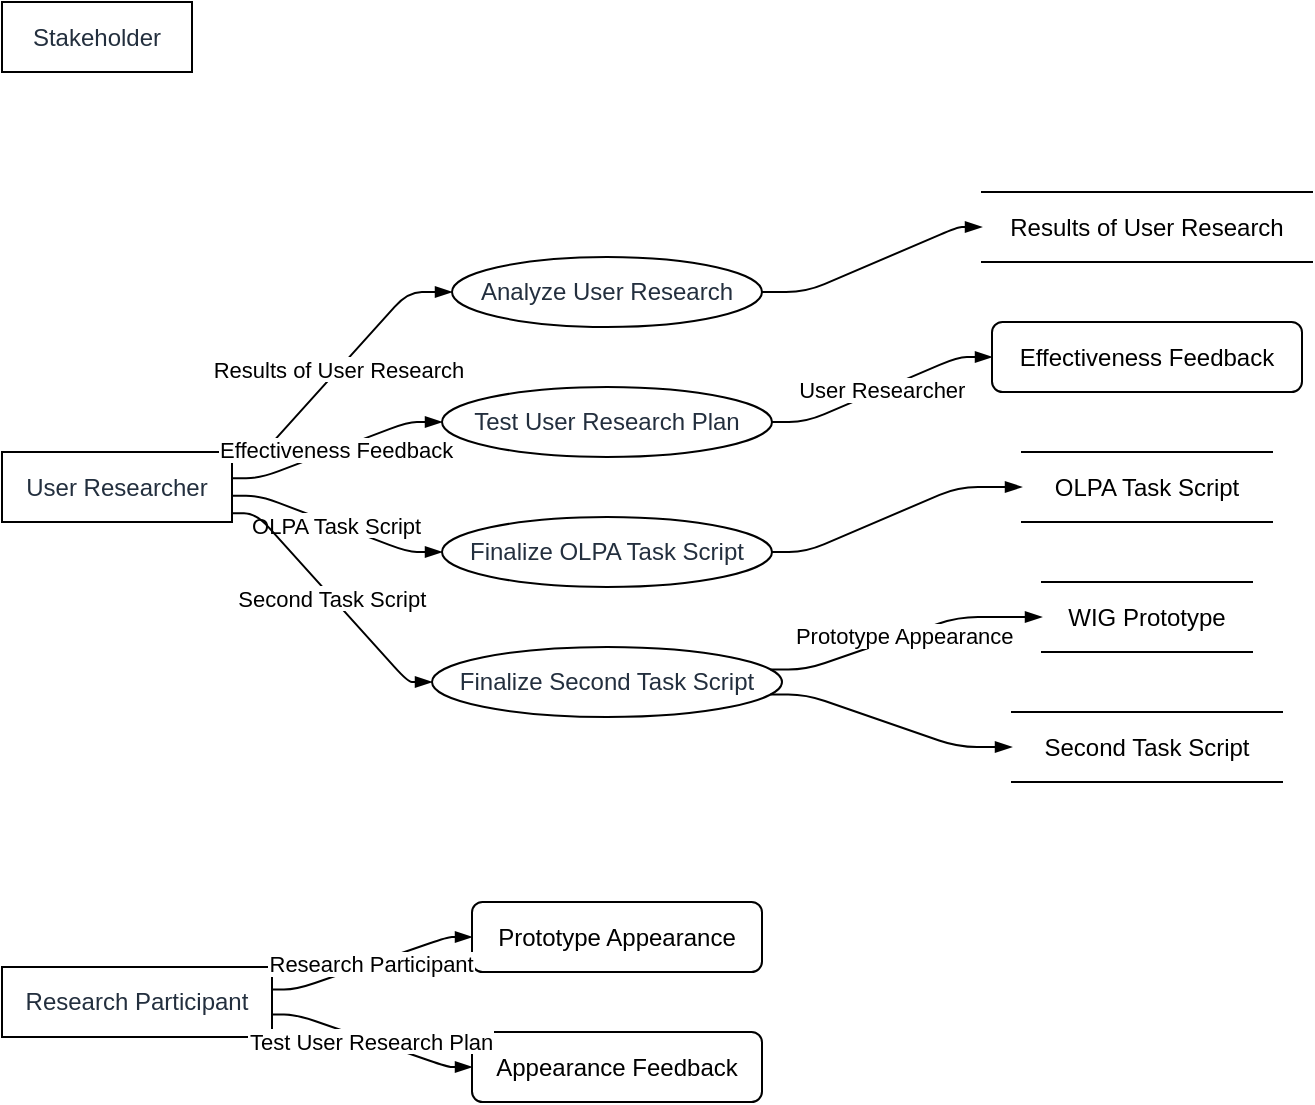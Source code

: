 <mxfile version="23.0.2" type="device">
  <diagram name="Page-1" id="PX3VfjyInVto0y85tClm">
    <mxGraphModel dx="794" dy="511" grid="1" gridSize="10" guides="1" tooltips="1" connect="1" arrows="1" fold="1" page="1" pageScale="1" pageWidth="827" pageHeight="1169" math="0" shadow="0">
      <root>
        <mxCell id="0" />
        <mxCell id="1" parent="0" />
        <UserObject label="Stakeholder" type="externalEntity" source="" flow="Results of User Research" placeholders="1" id="NYvqgvZguDa37f-Pl949-1">
          <mxCell style="shape=rectangle;whiteSpace=wrap;html=1;fillColor=#ffffff;strokeColor=#000000;align=center;verticalAlign=middle;fontColor=#232F3E;" vertex="1" parent="1">
            <mxGeometry width="95" height="35" as="geometry" />
          </mxCell>
        </UserObject>
        <UserObject label="User Researcher" type="externalEntity" source="" flow="Test User Research Plan,Finalized OLPA Task Script,WIG Prototype" placeholders="1" id="NYvqgvZguDa37f-Pl949-2">
          <mxCell style="shape=rectangle;whiteSpace=wrap;html=1;fillColor=#ffffff;strokeColor=#000000;align=center;verticalAlign=middle;fontColor=#232F3E;" vertex="1" parent="1">
            <mxGeometry y="225" width="115" height="35" as="geometry" />
          </mxCell>
        </UserObject>
        <UserObject label="Research Participant" type="externalEntity" source="" flow="Appearance Feedback" placeholders="1" id="NYvqgvZguDa37f-Pl949-3">
          <mxCell style="shape=rectangle;whiteSpace=wrap;html=1;fillColor=#ffffff;strokeColor=#000000;align=center;verticalAlign=middle;fontColor=#232F3E;" vertex="1" parent="1">
            <mxGeometry y="482.5" width="135" height="35" as="geometry" />
          </mxCell>
        </UserObject>
        <UserObject label="Results of User Research" type="dataStore" source="5" flow="" placeholders="1" id="NYvqgvZguDa37f-Pl949-4">
          <mxCell style="html=1;dashed=0;whiteSpace=wrap;shape=partialRectangle;right=0;left=0;" vertex="1" parent="1">
            <mxGeometry x="490" y="95" width="165" height="35" as="geometry" />
          </mxCell>
        </UserObject>
        <UserObject label="Analyze User Research" type="process" source="2" flow="Results of User Research" placeholders="1" id="NYvqgvZguDa37f-Pl949-5">
          <mxCell style="shape=ellipse;perimeter=ellipsePerimeter;whiteSpace=wrap;html=1;fillColor=#ffffff;strokeColor=#000000;align=center;verticalAlign=middle;fontColor=#232F3E;" vertex="1" parent="1">
            <mxGeometry x="225" y="127.5" width="155" height="35" as="geometry" />
          </mxCell>
        </UserObject>
        <UserObject label="Test User Research Plan" type="process" source="2" flow="Effectiveness Feedback" placeholders="1" id="NYvqgvZguDa37f-Pl949-6">
          <mxCell style="shape=ellipse;perimeter=ellipsePerimeter;whiteSpace=wrap;html=1;fillColor=#ffffff;strokeColor=#000000;align=center;verticalAlign=middle;fontColor=#232F3E;" vertex="1" parent="1">
            <mxGeometry x="220" y="192.5" width="165" height="35" as="geometry" />
          </mxCell>
        </UserObject>
        <UserObject label="Finalize OLPA Task Script" type="process" source="2" flow="OLPA Task Script" placeholders="1" id="NYvqgvZguDa37f-Pl949-7">
          <mxCell style="shape=ellipse;perimeter=ellipsePerimeter;whiteSpace=wrap;html=1;fillColor=#ffffff;strokeColor=#000000;align=center;verticalAlign=middle;fontColor=#232F3E;" vertex="1" parent="1">
            <mxGeometry x="220" y="257.5" width="165" height="35" as="geometry" />
          </mxCell>
        </UserObject>
        <UserObject label="Finalize Second Task Script" type="process" source="2" flow="Second Task Script" placeholders="1" id="NYvqgvZguDa37f-Pl949-8">
          <mxCell style="shape=ellipse;perimeter=ellipsePerimeter;whiteSpace=wrap;html=1;fillColor=#ffffff;strokeColor=#000000;align=center;verticalAlign=middle;fontColor=#232F3E;" vertex="1" parent="1">
            <mxGeometry x="215" y="322.5" width="175" height="35" as="geometry" />
          </mxCell>
        </UserObject>
        <UserObject label="OLPA Task Script" type="dataStore" source="7" flow="" placeholders="1" id="NYvqgvZguDa37f-Pl949-9">
          <mxCell style="html=1;dashed=0;whiteSpace=wrap;shape=partialRectangle;right=0;left=0;" vertex="1" parent="1">
            <mxGeometry x="510" y="225" width="125" height="35" as="geometry" />
          </mxCell>
        </UserObject>
        <UserObject label="WIG Prototype" type="dataStore" source="8" flow="Prototype Appearance" placeholders="1" id="NYvqgvZguDa37f-Pl949-10">
          <mxCell style="html=1;dashed=0;whiteSpace=wrap;shape=partialRectangle;right=0;left=0;" vertex="1" parent="1">
            <mxGeometry x="520" y="290" width="105" height="35" as="geometry" />
          </mxCell>
        </UserObject>
        <UserObject label="Second Task Script" type="dataStore" source="8" flow="" placeholders="1" id="NYvqgvZguDa37f-Pl949-11">
          <mxCell style="html=1;dashed=0;whiteSpace=wrap;shape=partialRectangle;right=0;left=0;" vertex="1" parent="1">
            <mxGeometry x="505" y="355" width="135" height="35" as="geometry" />
          </mxCell>
        </UserObject>
        <UserObject label="Effectiveness Feedback" type="dataFlow" source="6" flow="User Researcher" placeholders="1" id="NYvqgvZguDa37f-Pl949-12">
          <mxCell style="whiteSpace=wrap;html=1;rounded=1;fillColor=#ffffff;strokeColor=#000000;" vertex="1" parent="1">
            <mxGeometry x="495" y="160" width="155" height="35" as="geometry" />
          </mxCell>
        </UserObject>
        <UserObject label="Prototype Appearance" type="dataFlow" source="3" flow="Research Participant" placeholders="1" id="NYvqgvZguDa37f-Pl949-13">
          <mxCell style="whiteSpace=wrap;html=1;rounded=1;fillColor=#ffffff;strokeColor=#000000;" vertex="1" parent="1">
            <mxGeometry x="235" y="450" width="145" height="35" as="geometry" />
          </mxCell>
        </UserObject>
        <UserObject label="Appearance Feedback" type="dataFlow" source="3" flow="Test User Research Plan" placeholders="1" id="NYvqgvZguDa37f-Pl949-14">
          <mxCell style="whiteSpace=wrap;html=1;rounded=1;fillColor=#ffffff;strokeColor=#000000;" vertex="1" parent="1">
            <mxGeometry x="235" y="515" width="145" height="35" as="geometry" />
          </mxCell>
        </UserObject>
        <mxCell id="NYvqgvZguDa37f-Pl949-15" value="" style="endArrow=blockThin;endFill=1;fontSize=11;orthogonal=1;noEdgeStyle=1;" edge="1" parent="1" source="NYvqgvZguDa37f-Pl949-5" target="NYvqgvZguDa37f-Pl949-4">
          <mxGeometry relative="1" as="geometry">
            <Array as="points">
              <mxPoint x="402" y="145" />
              <mxPoint x="478" y="112.5" />
            </Array>
          </mxGeometry>
        </mxCell>
        <mxCell id="NYvqgvZguDa37f-Pl949-16" value="Results of User Research" style="endArrow=blockThin;endFill=1;fontSize=11;orthogonal=1;noEdgeStyle=1;" edge="1" parent="1" source="NYvqgvZguDa37f-Pl949-2" target="NYvqgvZguDa37f-Pl949-5">
          <mxGeometry relative="1" as="geometry">
            <Array as="points">
              <mxPoint x="127" y="229.375" />
              <mxPoint x="203" y="145" />
            </Array>
          </mxGeometry>
        </mxCell>
        <mxCell id="NYvqgvZguDa37f-Pl949-17" value="Effectiveness Feedback" style="endArrow=blockThin;endFill=1;fontSize=11;orthogonal=1;noEdgeStyle=1;" edge="1" parent="1" source="NYvqgvZguDa37f-Pl949-2" target="NYvqgvZguDa37f-Pl949-6">
          <mxGeometry relative="1" as="geometry">
            <Array as="points">
              <mxPoint x="129" y="238.125" />
              <mxPoint x="203" y="210" />
            </Array>
          </mxGeometry>
        </mxCell>
        <mxCell id="NYvqgvZguDa37f-Pl949-18" value="OLPA Task Script" style="endArrow=blockThin;endFill=1;fontSize=11;orthogonal=1;noEdgeStyle=1;" edge="1" parent="1" source="NYvqgvZguDa37f-Pl949-2" target="NYvqgvZguDa37f-Pl949-7">
          <mxGeometry relative="1" as="geometry">
            <Array as="points">
              <mxPoint x="129" y="246.875" />
              <mxPoint x="203" y="275" />
            </Array>
          </mxGeometry>
        </mxCell>
        <mxCell id="NYvqgvZguDa37f-Pl949-19" value="Second Task Script" style="endArrow=blockThin;endFill=1;fontSize=11;orthogonal=1;noEdgeStyle=1;" edge="1" parent="1" source="NYvqgvZguDa37f-Pl949-2" target="NYvqgvZguDa37f-Pl949-8">
          <mxGeometry relative="1" as="geometry">
            <Array as="points">
              <mxPoint x="127" y="255.625" />
              <mxPoint x="203" y="340" />
            </Array>
          </mxGeometry>
        </mxCell>
        <mxCell id="NYvqgvZguDa37f-Pl949-20" value="" style="endArrow=blockThin;endFill=1;fontSize=11;orthogonal=1;noEdgeStyle=1;" edge="1" parent="1" source="NYvqgvZguDa37f-Pl949-7" target="NYvqgvZguDa37f-Pl949-9">
          <mxGeometry relative="1" as="geometry">
            <Array as="points">
              <mxPoint x="402" y="275" />
              <mxPoint x="478" y="242.5" />
            </Array>
          </mxGeometry>
        </mxCell>
        <mxCell id="NYvqgvZguDa37f-Pl949-21" value="Prototype Appearance" style="endArrow=blockThin;endFill=1;fontSize=11;orthogonal=1;noEdgeStyle=1;" edge="1" parent="1" source="NYvqgvZguDa37f-Pl949-8" target="NYvqgvZguDa37f-Pl949-10">
          <mxGeometry relative="1" as="geometry">
            <Array as="points">
              <mxPoint x="402" y="333.75" />
              <mxPoint x="478" y="307.5" />
            </Array>
          </mxGeometry>
        </mxCell>
        <mxCell id="NYvqgvZguDa37f-Pl949-22" value="" style="endArrow=blockThin;endFill=1;fontSize=11;orthogonal=1;noEdgeStyle=1;" edge="1" parent="1" source="NYvqgvZguDa37f-Pl949-8" target="NYvqgvZguDa37f-Pl949-11">
          <mxGeometry relative="1" as="geometry">
            <Array as="points">
              <mxPoint x="402" y="346.25" />
              <mxPoint x="478" y="372.5" />
            </Array>
          </mxGeometry>
        </mxCell>
        <mxCell id="NYvqgvZguDa37f-Pl949-23" value="User Researcher" style="endArrow=blockThin;endFill=1;fontSize=11;orthogonal=1;noEdgeStyle=1;" edge="1" parent="1" source="NYvqgvZguDa37f-Pl949-6" target="NYvqgvZguDa37f-Pl949-12">
          <mxGeometry relative="1" as="geometry">
            <Array as="points">
              <mxPoint x="402" y="210" />
              <mxPoint x="478" y="177.5" />
            </Array>
          </mxGeometry>
        </mxCell>
        <mxCell id="NYvqgvZguDa37f-Pl949-24" value="Research Participant" style="endArrow=blockThin;endFill=1;fontSize=11;orthogonal=1;noEdgeStyle=1;" edge="1" parent="1" source="NYvqgvZguDa37f-Pl949-3" target="NYvqgvZguDa37f-Pl949-13">
          <mxGeometry relative="1" as="geometry">
            <Array as="points">
              <mxPoint x="147" y="493.75" />
              <mxPoint x="223" y="467.5" />
            </Array>
          </mxGeometry>
        </mxCell>
        <mxCell id="NYvqgvZguDa37f-Pl949-25" value="Test User Research Plan" style="endArrow=blockThin;endFill=1;fontSize=11;orthogonal=1;noEdgeStyle=1;" edge="1" parent="1" source="NYvqgvZguDa37f-Pl949-3" target="NYvqgvZguDa37f-Pl949-14">
          <mxGeometry relative="1" as="geometry">
            <Array as="points">
              <mxPoint x="147" y="506.25" />
              <mxPoint x="223" y="532.5" />
            </Array>
          </mxGeometry>
        </mxCell>
      </root>
    </mxGraphModel>
  </diagram>
</mxfile>
